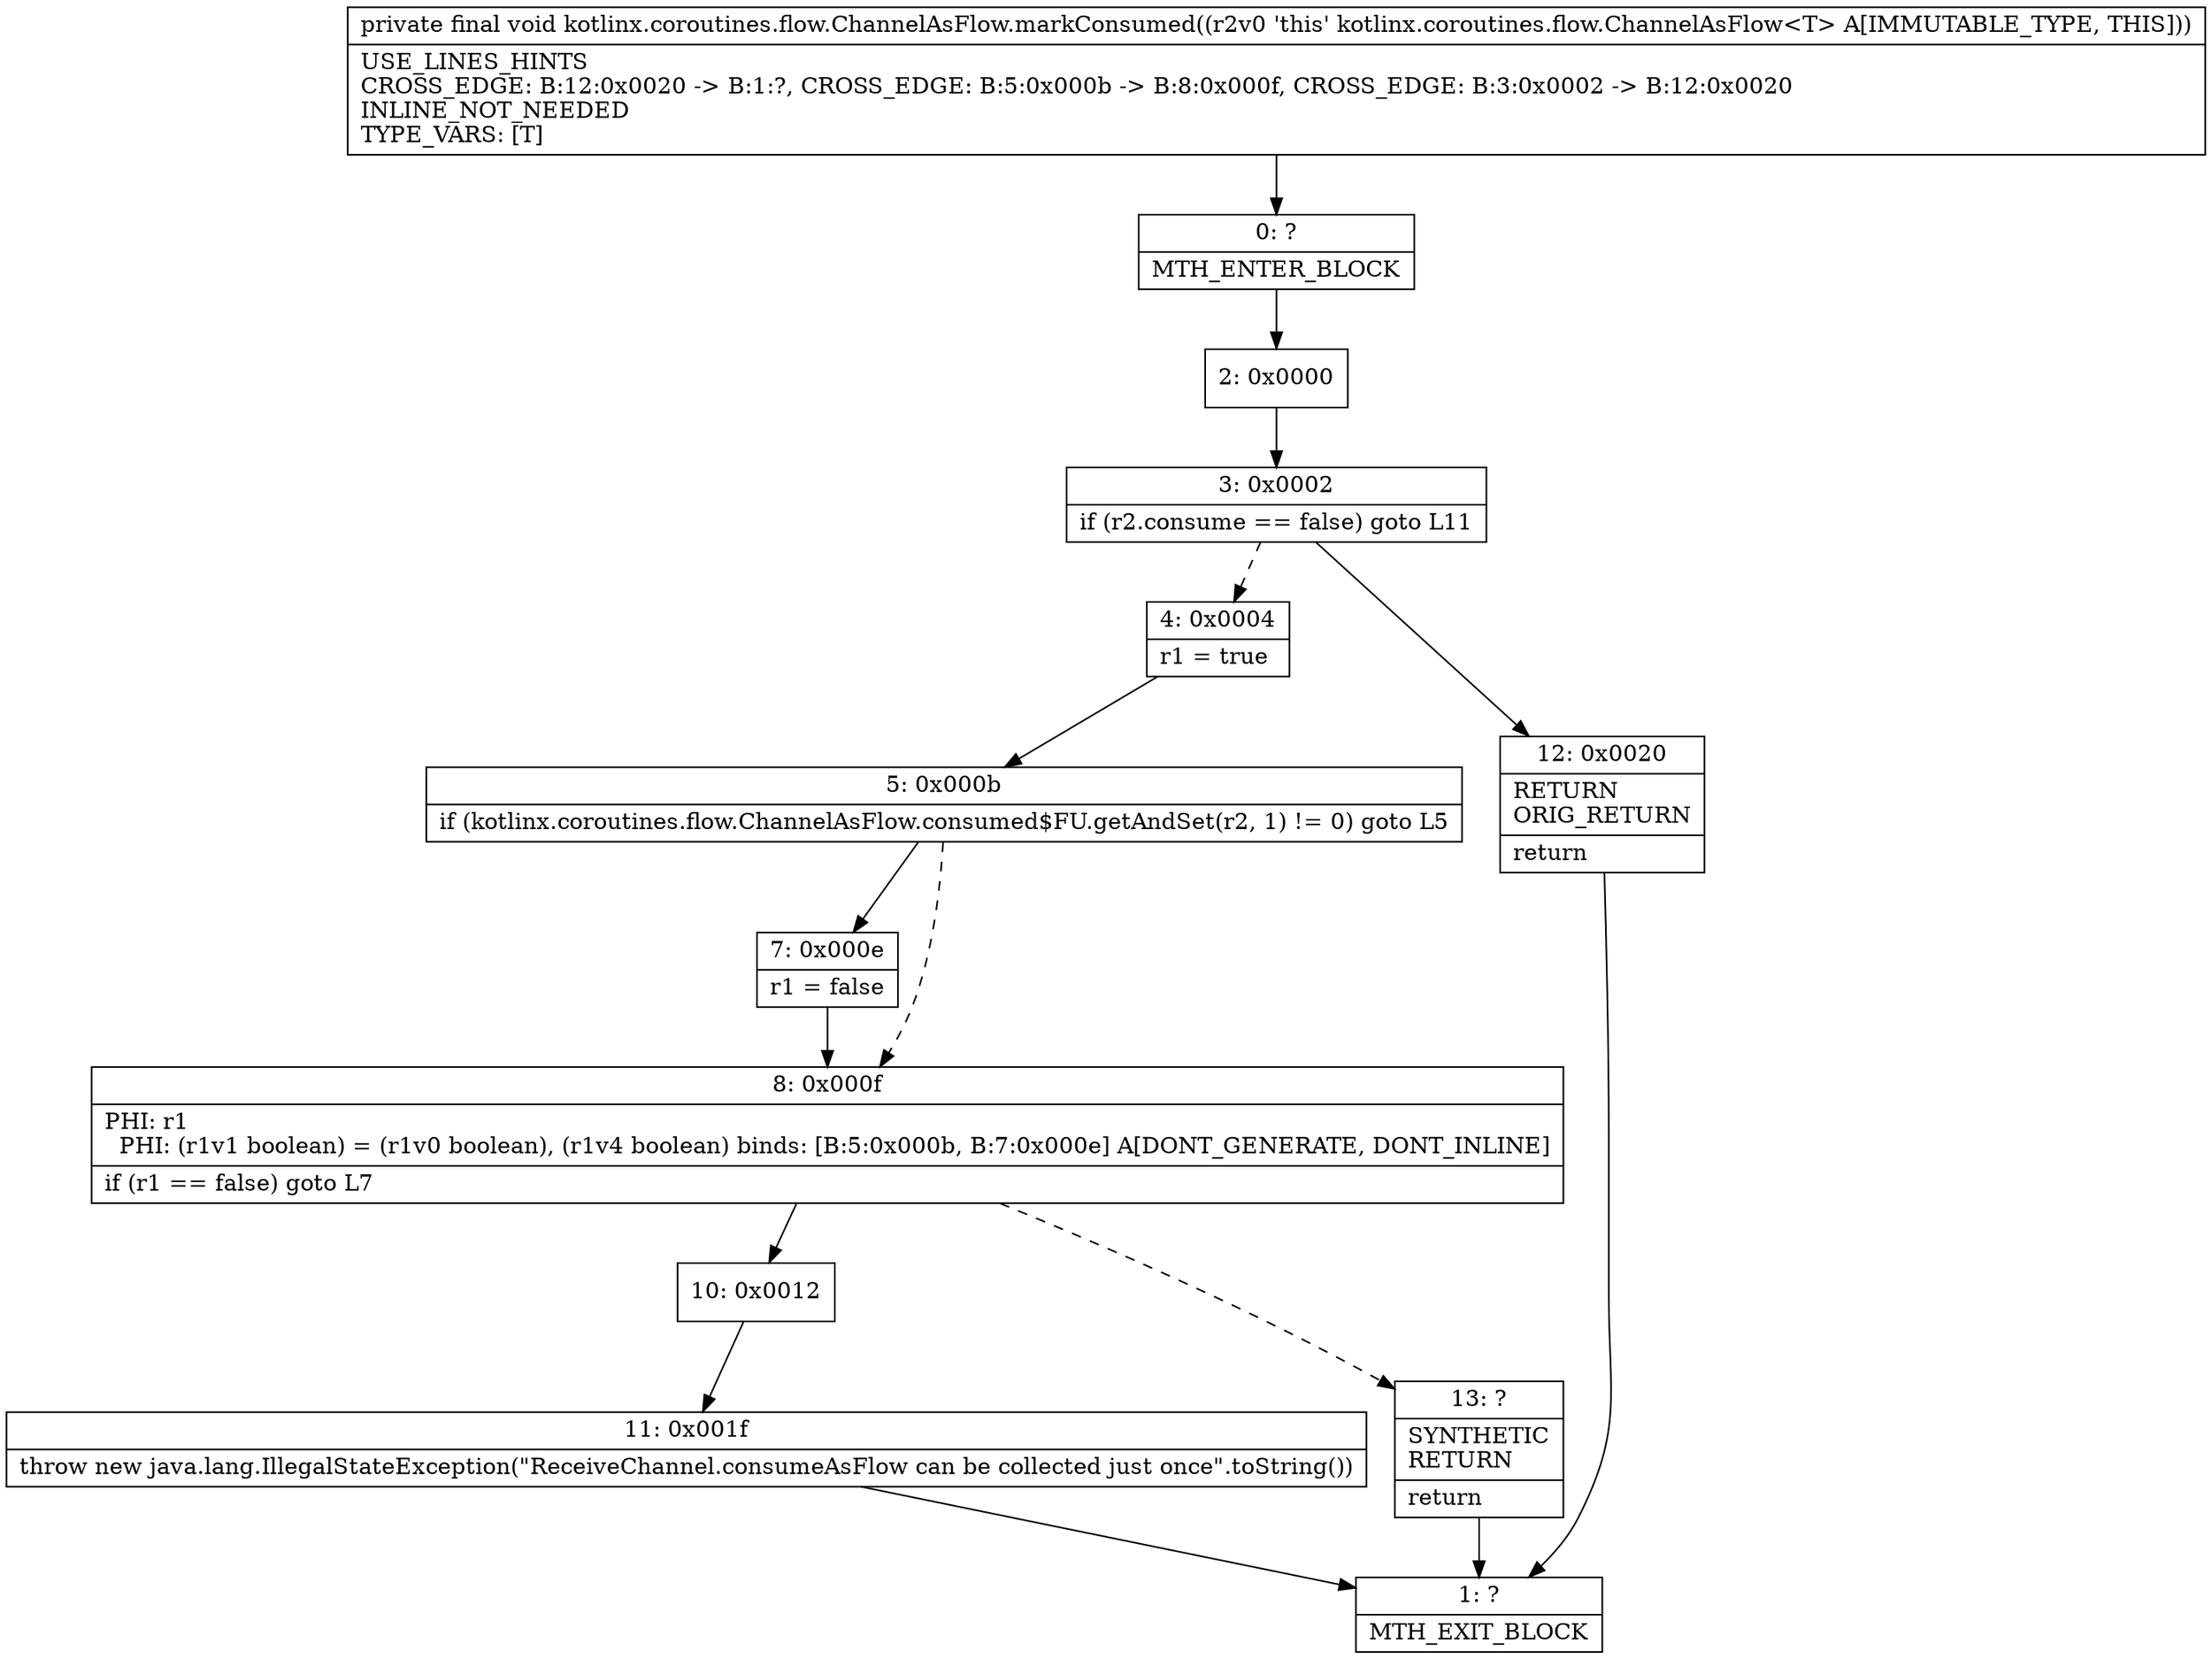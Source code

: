 digraph "CFG forkotlinx.coroutines.flow.ChannelAsFlow.markConsumed()V" {
Node_0 [shape=record,label="{0\:\ ?|MTH_ENTER_BLOCK\l}"];
Node_2 [shape=record,label="{2\:\ 0x0000}"];
Node_3 [shape=record,label="{3\:\ 0x0002|if (r2.consume == false) goto L11\l}"];
Node_4 [shape=record,label="{4\:\ 0x0004|r1 = true\l}"];
Node_5 [shape=record,label="{5\:\ 0x000b|if (kotlinx.coroutines.flow.ChannelAsFlow.consumed$FU.getAndSet(r2, 1) != 0) goto L5\l}"];
Node_7 [shape=record,label="{7\:\ 0x000e|r1 = false\l}"];
Node_8 [shape=record,label="{8\:\ 0x000f|PHI: r1 \l  PHI: (r1v1 boolean) = (r1v0 boolean), (r1v4 boolean) binds: [B:5:0x000b, B:7:0x000e] A[DONT_GENERATE, DONT_INLINE]\l|if (r1 == false) goto L7\l}"];
Node_10 [shape=record,label="{10\:\ 0x0012}"];
Node_11 [shape=record,label="{11\:\ 0x001f|throw new java.lang.IllegalStateException(\"ReceiveChannel.consumeAsFlow can be collected just once\".toString())\l}"];
Node_1 [shape=record,label="{1\:\ ?|MTH_EXIT_BLOCK\l}"];
Node_13 [shape=record,label="{13\:\ ?|SYNTHETIC\lRETURN\l|return\l}"];
Node_12 [shape=record,label="{12\:\ 0x0020|RETURN\lORIG_RETURN\l|return\l}"];
MethodNode[shape=record,label="{private final void kotlinx.coroutines.flow.ChannelAsFlow.markConsumed((r2v0 'this' kotlinx.coroutines.flow.ChannelAsFlow\<T\> A[IMMUTABLE_TYPE, THIS]))  | USE_LINES_HINTS\lCROSS_EDGE: B:12:0x0020 \-\> B:1:?, CROSS_EDGE: B:5:0x000b \-\> B:8:0x000f, CROSS_EDGE: B:3:0x0002 \-\> B:12:0x0020\lINLINE_NOT_NEEDED\lTYPE_VARS: [T]\l}"];
MethodNode -> Node_0;Node_0 -> Node_2;
Node_2 -> Node_3;
Node_3 -> Node_4[style=dashed];
Node_3 -> Node_12;
Node_4 -> Node_5;
Node_5 -> Node_7;
Node_5 -> Node_8[style=dashed];
Node_7 -> Node_8;
Node_8 -> Node_10;
Node_8 -> Node_13[style=dashed];
Node_10 -> Node_11;
Node_11 -> Node_1;
Node_13 -> Node_1;
Node_12 -> Node_1;
}

